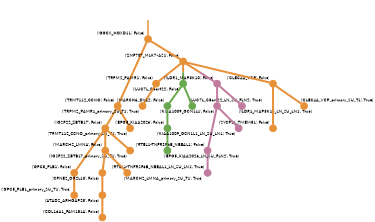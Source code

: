 strict digraph  {
graph[splines=false]; nodesep=0.7; rankdir=TB; ranksep=0.6; forcelabels=true; dpi=600; size=2.5;
0 [color="#e69138ff", fillcolor="#e69138ff", fixedsize=true, fontname=Lato, fontsize="12pt", height="0.25", label="", penwidth=3, shape=circle, style=filled, xlabel="('GGCX_HOXD11', False)"];
1 [color="#e69138ff", fillcolor="#e69138ff", fixedsize=true, fontname=Lato, fontsize="12pt", height="0.25", label="", penwidth=3, shape=circle, style=filled, xlabel="('TRMT112_CCNO', False)"];
5 [color="#e69138ff", fillcolor="#e69138ff", fixedsize=true, fontname=Lato, fontsize="12pt", height="0.25", label="", penwidth=3, shape=circle, style=filled, xlabel="('ZNF707_MLK7-AS1', False)"];
16 [color="#e69138ff", fillcolor="#e69138ff", fixedsize=true, fontname=Lato, fontsize="12pt", height="0.25", label="", penwidth=3, shape=circle, style=filled, xlabel="('IGSF22_ZBTB17', False)"];
23 [color="#e69138ff", fillcolor="#e69138ff", fixedsize=true, fontname=Lato, fontsize="12pt", height="0.25", label="", penwidth=3, shape=circle, style=filled, xlabel="('TRMT112_CCNO_primary_SU_T1', True)"];
2 [color="#c27ba0ff", fillcolor="#c27ba0ff", fixedsize=true, fontname=Lato, fontsize="12pt", height="0.25", label="", penwidth=3, shape=circle, style=filled, xlabel="('RTEL1-TNFRSF6B_NBEAL1', False)"];
20 [color="#c27ba0ff", fillcolor="#c27ba0ff", fixedsize=true, fontname=Lato, fontsize="12pt", height="0.25", label="", penwidth=3, shape=circle, style=filled, xlabel="('RTEL1-TNFRSF6B_NBEAL1_LN_SU_LN1', True)"];
3 [color="#e69138ff", fillcolor="#e69138ff", fixedsize=true, fontname=Lato, fontsize="12pt", height="0.25", label="", penwidth=3, shape=circle, style=filled, xlabel="('GPC5_PLB1', False)"];
24 [color="#e69138ff", fillcolor="#e69138ff", fixedsize=true, fontname=Lato, fontsize="12pt", height="0.25", label="", penwidth=3, shape=circle, style=filled, xlabel="('GPC5_PLB1_primary_SU_T1', True)"];
7 [color="#e69138ff", fillcolor="#e69138ff", fixedsize=true, fontname=Lato, fontsize="12pt", height="0.25", label="", penwidth=3, shape=circle, style=filled, xlabel="('TRPM2_PAMR1', False)"];
12 [color="#6aa84fff", fillcolor="#6aa84fff", fixedsize=true, fontname=Lato, fontsize="12pt", height="0.25", label="", penwidth=3, shape=circle, style=filled, xlabel="('LUC7L_C5orf22', False)"];
13 [color="#c27ba0ff", fillcolor="#c27ba0ff", fixedsize=true, fontname=Lato, fontsize="12pt", height="0.25", label="", penwidth=3, shape=circle, style=filled, xlabel="('ILDR1_MAP3K10', False)"];
14 [color="#e69138ff", fillcolor="#e69138ff", fixedsize=true, fontname=Lato, fontsize="12pt", height="0.25", label="", penwidth=3, shape=circle, style=filled, xlabel="('CLEC4A_VCP', False)"];
6 [color="#6aa84fff", fillcolor="#6aa84fff", fixedsize=true, fontname=Lato, fontsize="12pt", height="0.25", label="", penwidth=3, shape=circle, style=filled, xlabel="('MARCH6_DVL2', False)"];
17 [color="#6aa84fff", fillcolor="#6aa84fff", fixedsize=true, fontname=Lato, fontsize="12pt", height="0.25", label="", penwidth=3, shape=circle, style=filled, xlabel="('EPG5_KIAA2026', False)"];
25 [color="#e69138ff", fillcolor="#e69138ff", fixedsize=true, fontname=Lato, fontsize="12pt", height="0.25", label="", penwidth=3, shape=circle, style=filled, xlabel="('TRPM2_PAMR1_primary_SU_T1', True)"];
8 [color="#e69138ff", fillcolor="#e69138ff", fixedsize=true, fontname=Lato, fontsize="12pt", height="0.25", label="", penwidth=3, shape=circle, style=filled, xlabel="('CPNE2_OR2L13', False)"];
9 [color="#e69138ff", fillcolor="#e69138ff", fixedsize=true, fontname=Lato, fontsize="12pt", height="0.25", label="", penwidth=3, shape=circle, style=filled, xlabel="('ATAD2_ARHGAP25', False)"];
11 [color="#e69138ff", fillcolor="#e69138ff", fixedsize=true, fontname=Lato, fontsize="12pt", height="0.25", label="", penwidth=3, shape=circle, style=filled, xlabel="('COL16A1_FAM181A', False)"];
10 [color="#e69138ff", fillcolor="#e69138ff", fixedsize=true, fontname=Lato, fontsize="12pt", height="0.25", label="", penwidth=3, shape=circle, style=filled, xlabel="('MARCH2_LMNA', False)"];
26 [color="#e69138ff", fillcolor="#e69138ff", fixedsize=true, fontname=Lato, fontsize="12pt", height="0.25", label="", penwidth=3, shape=circle, style=filled, xlabel="('MARCH2_LMNA_primary_SU_T1', True)"];
18 [color="#6aa84fff", fillcolor="#6aa84fff", fixedsize=true, fontname=Lato, fontsize="12pt", height="0.25", label="", penwidth=3, shape=circle, style=filled, xlabel="('LUC7L_C5orf22_LN_SU_FLN2', True)"];
15 [color="#c27ba0ff", fillcolor="#c27ba0ff", fixedsize=true, fontname=Lato, fontsize="12pt", height="0.25", label="", penwidth=3, shape=circle, style=filled, xlabel="('KIAA1009_GCN1L1', False)"];
21 [color="#c27ba0ff", fillcolor="#c27ba0ff", fixedsize=true, fontname=Lato, fontsize="12pt", height="0.25", label="", penwidth=3, shape=circle, style=filled, xlabel="('ILDR1_MAP3K10_LN_SU_LN1', True)"];
4 [color="#e69138ff", fillcolor="#e69138ff", fixedsize=true, fontname=Lato, fontsize="12pt", height="0.25", label="", penwidth=3, shape=circle, style=filled, xlabel="('SYCP2L_TMEM51', False)"];
27 [color="#e69138ff", fillcolor="#e69138ff", fixedsize=true, fontname=Lato, fontsize="12pt", height="0.25", label="", penwidth=3, shape=circle, style=filled, xlabel="('CLEC4A_VCP_primary_SU_T1', True)"];
22 [color="#c27ba0ff", fillcolor="#c27ba0ff", fixedsize=true, fontname=Lato, fontsize="12pt", height="0.25", label="", penwidth=3, shape=circle, style=filled, xlabel="('KIAA1009_GCN1L1_LN_SU_LN1', True)"];
28 [color="#e69138ff", fillcolor="#e69138ff", fixedsize=true, fontname=Lato, fontsize="12pt", height="0.25", label="", penwidth=3, shape=circle, style=filled, xlabel="('IGSF22_ZBTB17_primary_SU_T1', True)"];
19 [color="#6aa84fff", fillcolor="#6aa84fff", fixedsize=true, fontname=Lato, fontsize="12pt", height="0.25", label="", penwidth=3, shape=circle, style=filled, xlabel="('EPG5_KIAA2026_LN_SU_FLN2', True)"];
normal [label="", penwidth=3, style=invis, xlabel="('GGCX_HOXD11', False)"];
0 -> 1  [arrowsize=0, color="#e69138ff;0.5:#e69138ff", minlen="3.0", penwidth="5.5", style=solid];
0 -> 5  [arrowsize=0, color="#e69138ff;0.5:#e69138ff", minlen="1.637681245803833", penwidth="5.5", style=solid];
1 -> 16  [arrowsize=0, color="#e69138ff;0.5:#e69138ff", minlen="1.1449275016784668", penwidth="5.5", style=solid];
1 -> 23  [arrowsize=0, color="#e69138ff;0.5:#e69138ff", minlen="1.0724637508392334", penwidth="5.5", style=solid];
5 -> 7  [arrowsize=0, color="#e69138ff;0.5:#e69138ff", minlen="1.4637681245803833", penwidth="5.5", style=solid];
5 -> 12  [arrowsize=0, color="#e69138ff;0.5:#6aa84fff", minlen="1.2898550033569336", penwidth="5.5", style=solid];
5 -> 13  [arrowsize=0, color="#e69138ff;0.5:#c27ba0ff", minlen="1.2608695030212402", penwidth="5.5", style=solid];
5 -> 14  [arrowsize=0, color="#e69138ff;0.5:#e69138ff", minlen="1.1739130020141602", penwidth="5.5", style=solid];
16 -> 3  [arrowsize=0, color="#e69138ff;0.5:#e69138ff", minlen="2.3043479919433594", penwidth="5.5", style=solid];
16 -> 10  [arrowsize=0, color="#e69138ff;0.5:#e69138ff", minlen="1.3768116235733032", penwidth="5.5", style=solid];
16 -> 28  [arrowsize=0, color="#e69138ff;0.5:#e69138ff", minlen="1.0724637508392334", penwidth="5.5", style=solid];
2 -> 20  [arrowsize=0, color="#c27ba0ff;0.5:#c27ba0ff", minlen="1.0724637508392334", penwidth="5.5", style=solid];
3 -> 24  [arrowsize=0, color="#e69138ff;0.5:#e69138ff", minlen="1.0724637508392334", penwidth="5.5", style=solid];
7 -> 25  [arrowsize=0, color="#e69138ff;0.5:#e69138ff", minlen="1.0724637508392334", penwidth="5.5", style=solid];
12 -> 6  [arrowsize=0, color="#6aa84fff;0.5:#6aa84fff", minlen="1.6086957454681396", penwidth="5.5", style=solid];
12 -> 18  [arrowsize=0, color="#6aa84fff;0.5:#6aa84fff", minlen="1.0724637508392334", penwidth="5.5", style=solid];
13 -> 15  [arrowsize=0, color="#c27ba0ff;0.5:#c27ba0ff", minlen="1.1449275016784668", penwidth="5.5", style=solid];
13 -> 21  [arrowsize=0, color="#c27ba0ff;0.5:#c27ba0ff", minlen="1.0724637508392334", penwidth="5.5", style=solid];
14 -> 4  [arrowsize=0, color="#e69138ff;0.5:#e69138ff", minlen="2.3043479919433594", penwidth="5.5", style=solid];
14 -> 27  [arrowsize=0, color="#e69138ff;0.5:#e69138ff", minlen="1.0724637508392334", penwidth="5.5", style=solid];
6 -> 17  [arrowsize=0, color="#6aa84fff;0.5:#6aa84fff", minlen="1.1449275016784668", penwidth="5.5", style=solid];
17 -> 19  [arrowsize=0, color="#6aa84fff;0.5:#6aa84fff", minlen="1.0724637508392334", penwidth="5.5", style=solid];
8 -> 9  [arrowsize=0, color="#e69138ff;0.5:#e69138ff", minlen="1.3768116235733032", penwidth="5.5", style=solid];
9 -> 11  [arrowsize=0, color="#e69138ff;0.5:#e69138ff", minlen="1.3478261232376099", penwidth="5.5", style=solid];
10 -> 8  [arrowsize=0, color="#e69138ff;0.5:#e69138ff", minlen="1.4057971239089966", penwidth="5.5", style=solid];
10 -> 26  [arrowsize=0, color="#e69138ff;0.5:#e69138ff", minlen="1.0724637508392334", penwidth="5.5", style=solid];
15 -> 2  [arrowsize=0, color="#c27ba0ff;0.5:#c27ba0ff", minlen="2.594202995300293", penwidth="5.5", style=solid];
15 -> 22  [arrowsize=0, color="#c27ba0ff;0.5:#c27ba0ff", minlen="1.0724637508392334", penwidth="5.5", style=solid];
normal -> 0  [arrowsize=0, color="#e69138ff", label="", penwidth=4, style=solid];
}
